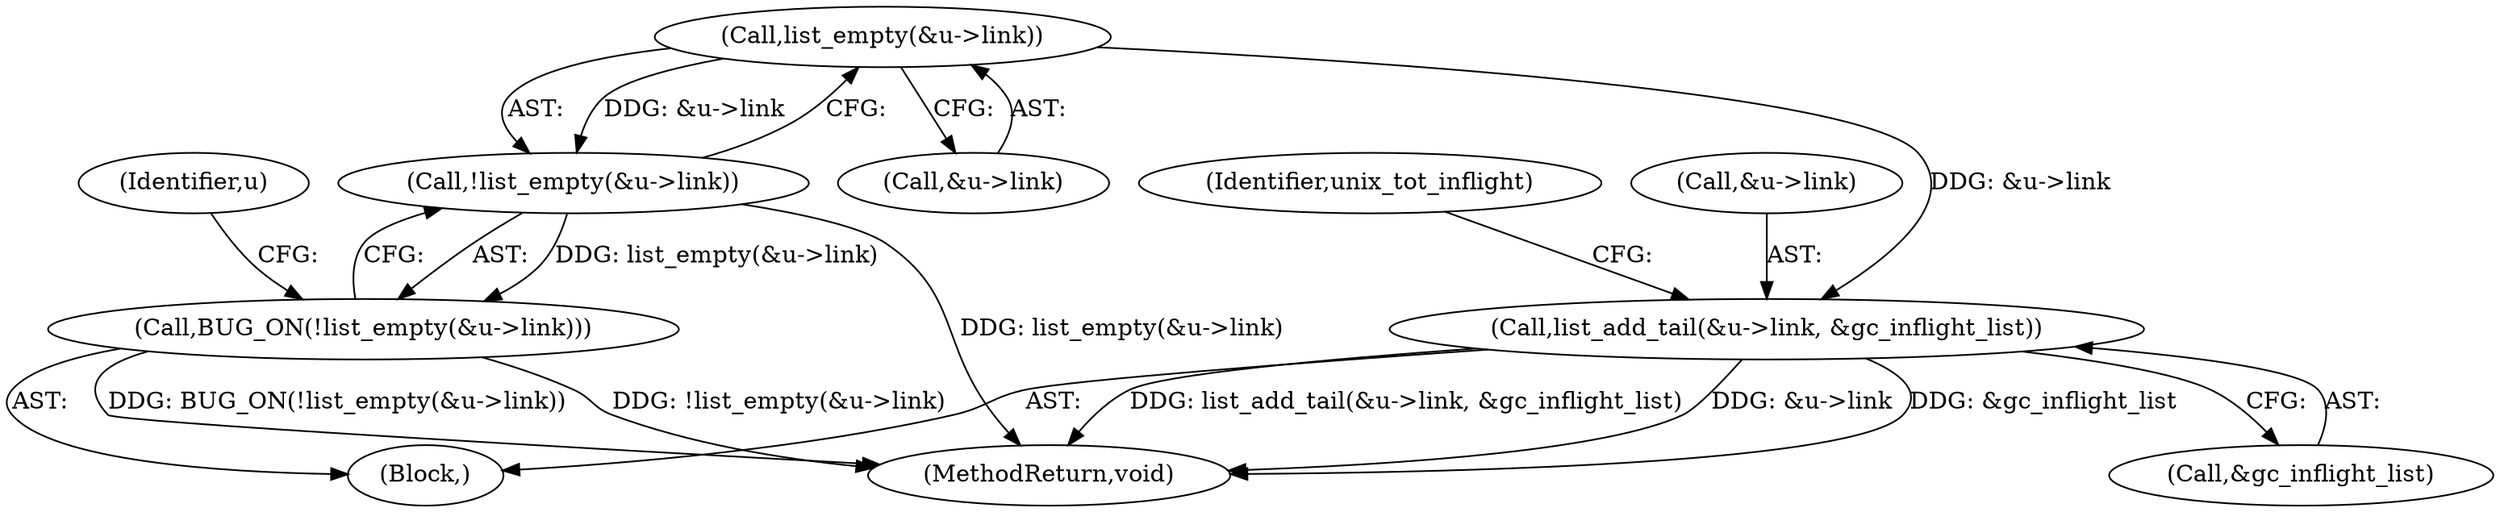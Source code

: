 digraph "0_linux_415e3d3e90ce9e18727e8843ae343eda5a58fad6_4@pointer" {
"1000131" [label="(Call,list_empty(&u->link))"];
"1000130" [label="(Call,!list_empty(&u->link))"];
"1000129" [label="(Call,BUG_ON(!list_empty(&u->link)))"];
"1000136" [label="(Call,list_add_tail(&u->link, &gc_inflight_list))"];
"1000130" [label="(Call,!list_empty(&u->link))"];
"1000132" [label="(Call,&u->link)"];
"1000152" [label="(Identifier,unix_tot_inflight)"];
"1000128" [label="(Block,)"];
"1000160" [label="(MethodReturn,void)"];
"1000137" [label="(Call,&u->link)"];
"1000131" [label="(Call,list_empty(&u->link))"];
"1000139" [label="(Identifier,u)"];
"1000129" [label="(Call,BUG_ON(!list_empty(&u->link)))"];
"1000141" [label="(Call,&gc_inflight_list)"];
"1000136" [label="(Call,list_add_tail(&u->link, &gc_inflight_list))"];
"1000131" -> "1000130"  [label="AST: "];
"1000131" -> "1000132"  [label="CFG: "];
"1000132" -> "1000131"  [label="AST: "];
"1000130" -> "1000131"  [label="CFG: "];
"1000131" -> "1000130"  [label="DDG: &u->link"];
"1000131" -> "1000136"  [label="DDG: &u->link"];
"1000130" -> "1000129"  [label="AST: "];
"1000129" -> "1000130"  [label="CFG: "];
"1000130" -> "1000160"  [label="DDG: list_empty(&u->link)"];
"1000130" -> "1000129"  [label="DDG: list_empty(&u->link)"];
"1000129" -> "1000128"  [label="AST: "];
"1000139" -> "1000129"  [label="CFG: "];
"1000129" -> "1000160"  [label="DDG: !list_empty(&u->link)"];
"1000129" -> "1000160"  [label="DDG: BUG_ON(!list_empty(&u->link))"];
"1000136" -> "1000128"  [label="AST: "];
"1000136" -> "1000141"  [label="CFG: "];
"1000137" -> "1000136"  [label="AST: "];
"1000141" -> "1000136"  [label="AST: "];
"1000152" -> "1000136"  [label="CFG: "];
"1000136" -> "1000160"  [label="DDG: &gc_inflight_list"];
"1000136" -> "1000160"  [label="DDG: list_add_tail(&u->link, &gc_inflight_list)"];
"1000136" -> "1000160"  [label="DDG: &u->link"];
}
